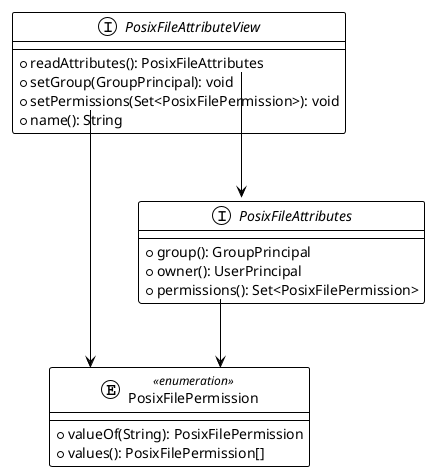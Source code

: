 @startuml

!theme plain
top to bottom direction
'left to right direction
skinparam linetype ortho

enum PosixFilePermission << enumeration >> {
  + valueOf(String): PosixFilePermission
  + values(): PosixFilePermission[]
}

interface PosixFileAttributeView {
  + readAttributes(): PosixFileAttributes
  + setGroup(GroupPrincipal): void
  + setPermissions(Set<PosixFilePermission>): void
  + name(): String
}

interface PosixFileAttributes {
  + group(): GroupPrincipal
  + owner(): UserPrincipal
  + permissions(): Set<PosixFilePermission>
}

PosixFileAttributeView::readAttributes-->PosixFileAttributes
PosixFileAttributeView::setPermissions-->PosixFilePermission
PosixFileAttributes::permissions-->PosixFilePermission

@enduml
